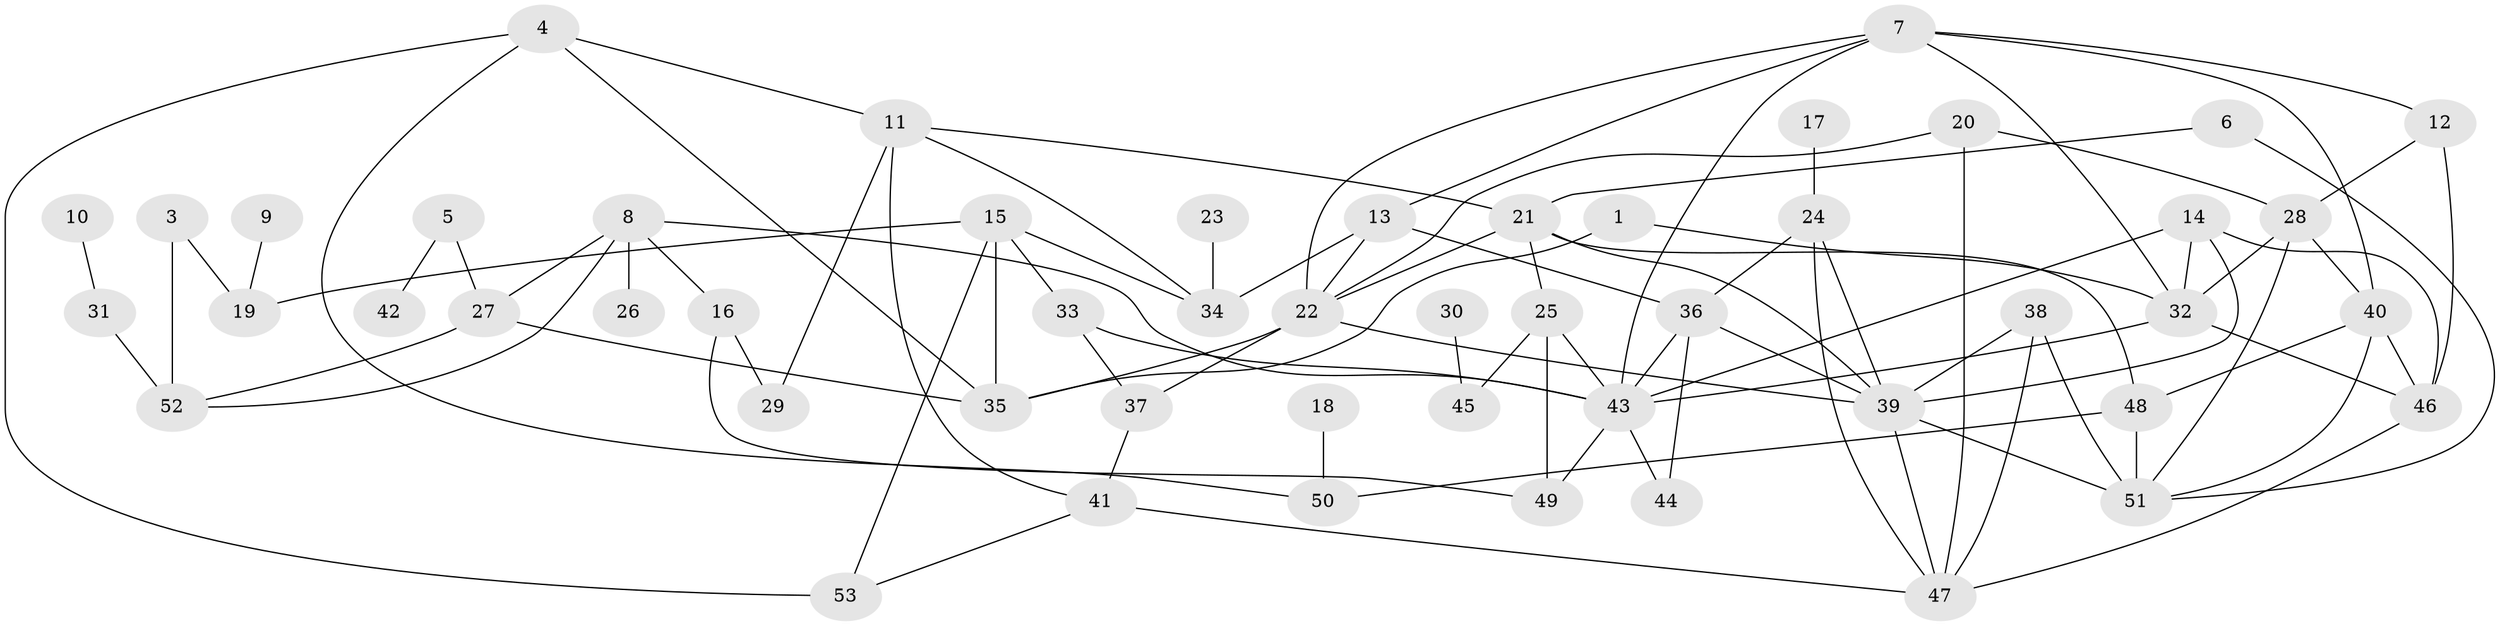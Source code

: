 // original degree distribution, {2: 0.22666666666666666, 5: 0.18666666666666668, 0: 0.013333333333333334, 6: 0.06666666666666667, 4: 0.13333333333333333, 3: 0.21333333333333335, 7: 0.013333333333333334, 1: 0.14666666666666667}
// Generated by graph-tools (version 1.1) at 2025/35/03/04/25 23:35:51]
// undirected, 52 vertices, 94 edges
graph export_dot {
  node [color=gray90,style=filled];
  1;
  3;
  4;
  5;
  6;
  7;
  8;
  9;
  10;
  11;
  12;
  13;
  14;
  15;
  16;
  17;
  18;
  19;
  20;
  21;
  22;
  23;
  24;
  25;
  26;
  27;
  28;
  29;
  30;
  31;
  32;
  33;
  34;
  35;
  36;
  37;
  38;
  39;
  40;
  41;
  42;
  43;
  44;
  45;
  46;
  47;
  48;
  49;
  50;
  51;
  52;
  53;
  1 -- 32 [weight=1.0];
  1 -- 35 [weight=1.0];
  3 -- 19 [weight=1.0];
  3 -- 52 [weight=1.0];
  4 -- 11 [weight=1.0];
  4 -- 35 [weight=1.0];
  4 -- 50 [weight=1.0];
  4 -- 53 [weight=1.0];
  5 -- 27 [weight=1.0];
  5 -- 42 [weight=1.0];
  6 -- 21 [weight=1.0];
  6 -- 51 [weight=1.0];
  7 -- 12 [weight=1.0];
  7 -- 13 [weight=1.0];
  7 -- 22 [weight=1.0];
  7 -- 32 [weight=1.0];
  7 -- 40 [weight=1.0];
  7 -- 43 [weight=1.0];
  8 -- 16 [weight=1.0];
  8 -- 26 [weight=1.0];
  8 -- 27 [weight=1.0];
  8 -- 43 [weight=1.0];
  8 -- 52 [weight=1.0];
  9 -- 19 [weight=1.0];
  10 -- 31 [weight=1.0];
  11 -- 21 [weight=1.0];
  11 -- 29 [weight=1.0];
  11 -- 34 [weight=1.0];
  11 -- 41 [weight=1.0];
  12 -- 28 [weight=1.0];
  12 -- 46 [weight=1.0];
  13 -- 22 [weight=1.0];
  13 -- 34 [weight=1.0];
  13 -- 36 [weight=1.0];
  14 -- 32 [weight=1.0];
  14 -- 39 [weight=1.0];
  14 -- 43 [weight=1.0];
  14 -- 46 [weight=1.0];
  15 -- 19 [weight=1.0];
  15 -- 33 [weight=1.0];
  15 -- 34 [weight=1.0];
  15 -- 35 [weight=1.0];
  15 -- 53 [weight=1.0];
  16 -- 29 [weight=1.0];
  16 -- 49 [weight=1.0];
  17 -- 24 [weight=1.0];
  18 -- 50 [weight=1.0];
  20 -- 22 [weight=1.0];
  20 -- 28 [weight=1.0];
  20 -- 47 [weight=1.0];
  21 -- 22 [weight=1.0];
  21 -- 25 [weight=1.0];
  21 -- 39 [weight=1.0];
  21 -- 48 [weight=1.0];
  22 -- 35 [weight=1.0];
  22 -- 37 [weight=2.0];
  22 -- 39 [weight=1.0];
  23 -- 34 [weight=1.0];
  24 -- 36 [weight=1.0];
  24 -- 39 [weight=1.0];
  24 -- 47 [weight=1.0];
  25 -- 43 [weight=1.0];
  25 -- 45 [weight=1.0];
  25 -- 49 [weight=1.0];
  27 -- 35 [weight=1.0];
  27 -- 52 [weight=1.0];
  28 -- 32 [weight=1.0];
  28 -- 40 [weight=1.0];
  28 -- 51 [weight=1.0];
  30 -- 45 [weight=1.0];
  31 -- 52 [weight=2.0];
  32 -- 43 [weight=2.0];
  32 -- 46 [weight=1.0];
  33 -- 37 [weight=1.0];
  33 -- 43 [weight=1.0];
  36 -- 39 [weight=1.0];
  36 -- 43 [weight=1.0];
  36 -- 44 [weight=1.0];
  37 -- 41 [weight=1.0];
  38 -- 39 [weight=1.0];
  38 -- 47 [weight=1.0];
  38 -- 51 [weight=2.0];
  39 -- 47 [weight=1.0];
  39 -- 51 [weight=1.0];
  40 -- 46 [weight=1.0];
  40 -- 48 [weight=1.0];
  40 -- 51 [weight=1.0];
  41 -- 47 [weight=1.0];
  41 -- 53 [weight=1.0];
  43 -- 44 [weight=1.0];
  43 -- 49 [weight=1.0];
  46 -- 47 [weight=1.0];
  48 -- 50 [weight=1.0];
  48 -- 51 [weight=1.0];
}
